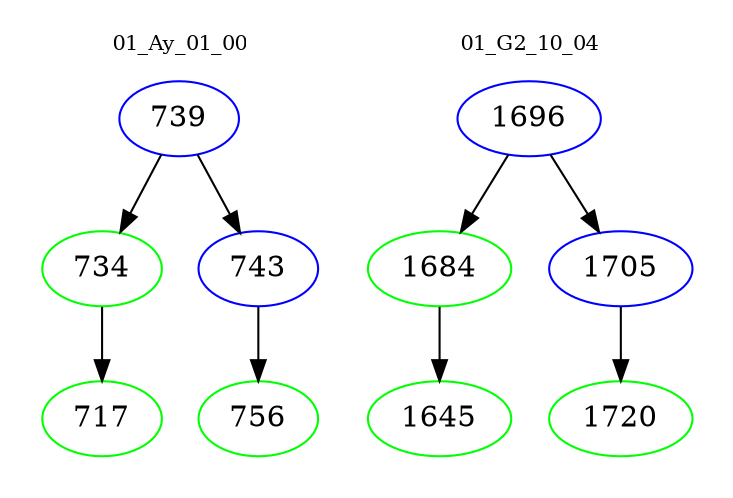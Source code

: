 digraph{
subgraph cluster_0 {
color = white
label = "01_Ay_01_00";
fontsize=10;
T0_739 [label="739", color="blue"]
T0_739 -> T0_734 [color="black"]
T0_734 [label="734", color="green"]
T0_734 -> T0_717 [color="black"]
T0_717 [label="717", color="green"]
T0_739 -> T0_743 [color="black"]
T0_743 [label="743", color="blue"]
T0_743 -> T0_756 [color="black"]
T0_756 [label="756", color="green"]
}
subgraph cluster_1 {
color = white
label = "01_G2_10_04";
fontsize=10;
T1_1696 [label="1696", color="blue"]
T1_1696 -> T1_1684 [color="black"]
T1_1684 [label="1684", color="green"]
T1_1684 -> T1_1645 [color="black"]
T1_1645 [label="1645", color="green"]
T1_1696 -> T1_1705 [color="black"]
T1_1705 [label="1705", color="blue"]
T1_1705 -> T1_1720 [color="black"]
T1_1720 [label="1720", color="green"]
}
}
